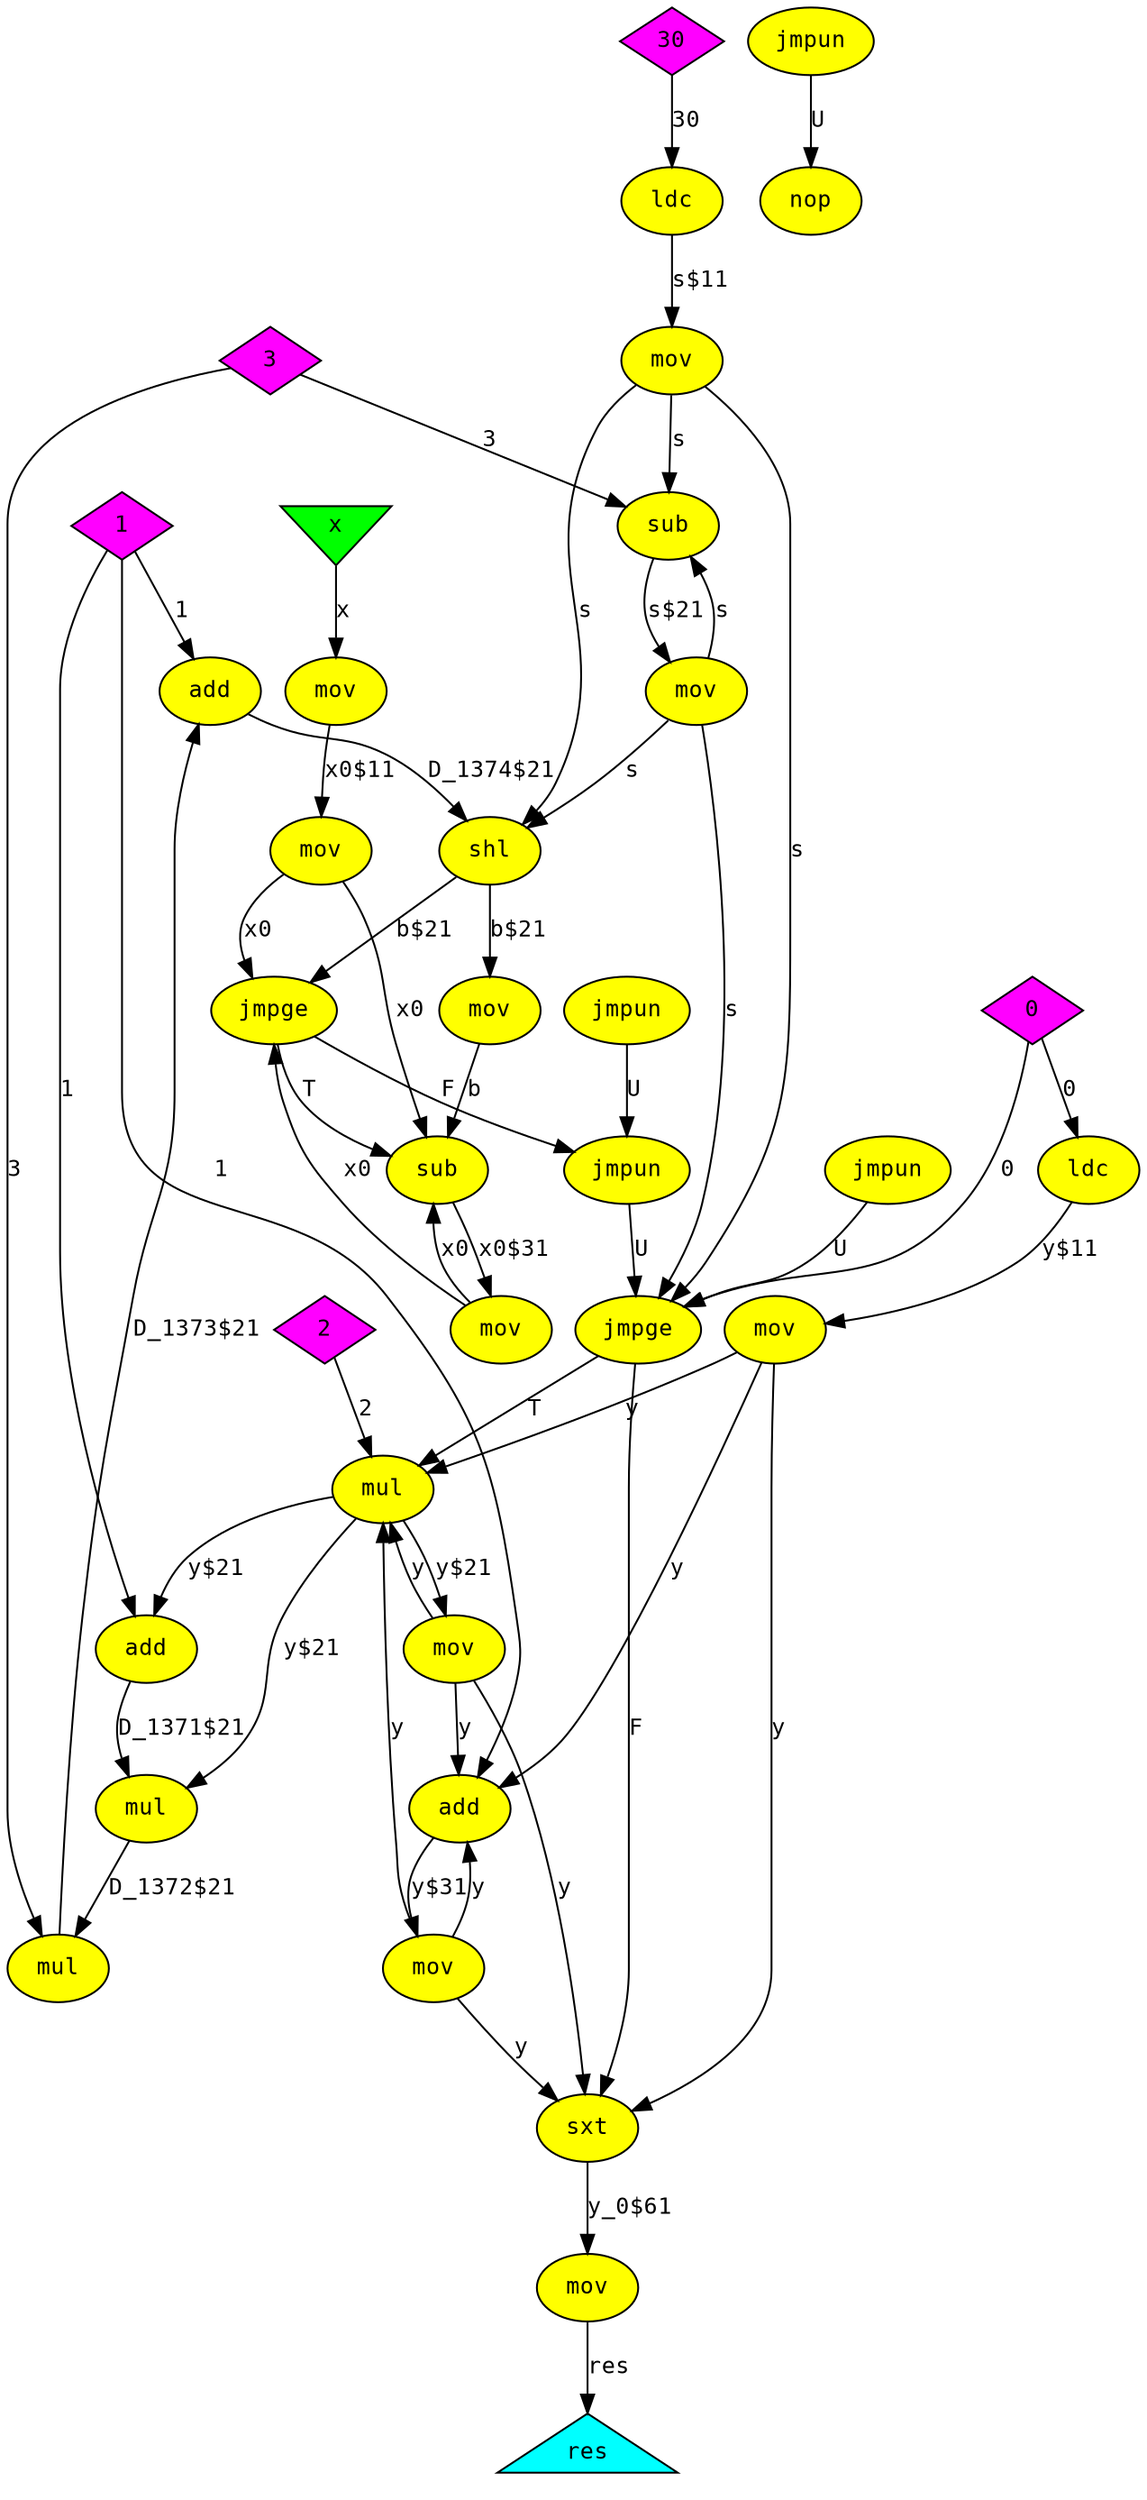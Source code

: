 digraph icbrt
{
  graph [rankdir="TB", nodesep = "0.175"];
  node [fontname="Courier", fontsize="12", style="filled"];
  edge [fontname="Courier", fontsize="12"];

  add_11  [label="add", ntype="operation", argix="-1", dataspec="na", bb="2", shape="ellipse", fillcolor="yellow"];
  add_19  [label="add", ntype="operation", argix="-1", dataspec="na", bb="3", shape="ellipse", fillcolor="yellow"];
  add_8  [label="add", ntype="operation", argix="-1", dataspec="na", bb="2", shape="ellipse", fillcolor="yellow"];
  cnst0  [label="0", ntype="constant", argix="-1", dataspec="u32", bb="-1", shape="diamond", fillcolor="magenta"];
  cnst1  [label="1", ntype="constant", argix="-1", dataspec="u32", bb="-1", shape="diamond", fillcolor="magenta"];
  cnst2  [label="2", ntype="constant", argix="-1", dataspec="u32", bb="-1", shape="diamond", fillcolor="magenta"];
  cnst3  [label="3", ntype="constant", argix="-1", dataspec="u32", bb="-1", shape="diamond", fillcolor="magenta"];
  cnst30  [label="30", ntype="constant", argix="-1", dataspec="s32", bb="-1", shape="diamond", fillcolor="magenta"];
  jmpge_17  [label="jmpge", ntype="operation", argix="-1", dataspec="na", bb="2", shape="ellipse", fillcolor="yellow"];
  jmpge_24  [label="jmpge", ntype="operation", argix="-1", dataspec="na", bb="5", shape="ellipse", fillcolor="yellow"];
  jmpun_22  [label="jmpun", ntype="operation", argix="-1", dataspec="na", bb="3", shape="ellipse", fillcolor="yellow"];
  jmpun_23  [label="jmpun", ntype="operation", argix="-1", dataspec="na", bb="4", shape="ellipse", fillcolor="yellow"];
  jmpun_27  [label="jmpun", ntype="operation", argix="-1", dataspec="na", bb="6", shape="ellipse", fillcolor="yellow"];
  jmpun_6  [label="jmpun", ntype="operation", argix="-1", dataspec="na", bb="1", shape="ellipse", fillcolor="yellow"];
  ldc_0  [label="ldc", ntype="operation", argix="-1", dataspec="na", bb="1", shape="ellipse", fillcolor="yellow"];
  ldc_1  [label="ldc", ntype="operation", argix="-1", dataspec="na", bb="1", shape="ellipse", fillcolor="yellow"];
  mov_14  [label="mov", ntype="operation", argix="-1", dataspec="na", bb="2", shape="ellipse", fillcolor="yellow"];
  mov_15  [label="mov", ntype="operation", argix="-1", dataspec="na", bb="2", shape="ellipse", fillcolor="yellow"];
  mov_16  [label="mov", ntype="operation", argix="-1", dataspec="na", bb="2", shape="ellipse", fillcolor="yellow"];
  mov_2  [label="mov", ntype="operation", argix="-1", dataspec="na", bb="1", shape="ellipse", fillcolor="yellow"];
  mov_20  [label="mov", ntype="operation", argix="-1", dataspec="na", bb="3", shape="ellipse", fillcolor="yellow"];
  mov_21  [label="mov", ntype="operation", argix="-1", dataspec="na", bb="3", shape="ellipse", fillcolor="yellow"];
  mov_26  [label="mov", ntype="operation", argix="-1", dataspec="na", bb="6", shape="ellipse", fillcolor="yellow"];
  mov_3  [label="mov", ntype="operation", argix="-1", dataspec="na", bb="1", shape="ellipse", fillcolor="yellow"];
  mov_4  [label="mov", ntype="operation", argix="-1", dataspec="na", bb="1", shape="ellipse", fillcolor="yellow"];
  mov_5  [label="mov", ntype="operation", argix="-1", dataspec="na", bb="1", shape="ellipse", fillcolor="yellow"];
  mul_10  [label="mul", ntype="operation", argix="-1", dataspec="na", bb="2", shape="ellipse", fillcolor="yellow"];
  mul_7  [label="mul", ntype="operation", argix="-1", dataspec="na", bb="2", shape="ellipse", fillcolor="yellow"];
  mul_9  [label="mul", ntype="operation", argix="-1", dataspec="na", bb="2", shape="ellipse", fillcolor="yellow"];
  nop_28  [label="nop", ntype="operation", argix="-1", dataspec="na", bb="7", shape="ellipse", fillcolor="yellow"];
  res  [label="res", ntype="outvar", argix="0", dataspec="s32", bb="-1", shape="triangle", fillcolor="cyan"];
  shl_12  [label="shl", ntype="operation", argix="-1", dataspec="na", bb="2", shape="ellipse", fillcolor="yellow"];
  sub_13  [label="sub", ntype="operation", argix="-1", dataspec="na", bb="2", shape="ellipse", fillcolor="yellow"];
  sub_18  [label="sub", ntype="operation", argix="-1", dataspec="na", bb="3", shape="ellipse", fillcolor="yellow"];
  sxt_25  [label="sxt", ntype="operation", argix="-1", dataspec="na", bb="6", shape="ellipse", fillcolor="yellow"];
  x  [label="x", ntype="invar", argix="0", dataspec="u32", bb="-1", shape="invtriangle", fillcolor="green"];

  add_11 -> shl_12  [label="D_1374$21", etype="D", vtype="localvar", order="1", argix="-1", dataspec="u32"];
  add_19 -> mov_20  [label="y$31", etype="D", vtype="localvar", order="1", argix="-1", dataspec="u32"];
  add_8 -> mul_9  [label="D_1371$21", etype="D", vtype="localvar", order="1", argix="-1", dataspec="u32"];
  cnst0 -> jmpge_24  [label="0", etype="D", vtype="globalvar", order="2", argix="-1", dataspec="u32"];
  cnst0 -> ldc_1  [label="0", etype="D", vtype="globalvar", order="1", argix="-1", dataspec="u32"];
  cnst1 -> add_11  [label="1", etype="D", vtype="globalvar", order="2", argix="-1", dataspec="u32"];
  cnst1 -> add_19  [label="1", etype="D", vtype="globalvar", order="2", argix="-1", dataspec="u32"];
  cnst1 -> add_8  [label="1", etype="D", vtype="globalvar", order="2", argix="-1", dataspec="u32"];
  cnst2 -> mul_7  [label="2", etype="D", vtype="globalvar", order="2", argix="-1", dataspec="u32"];
  cnst30 -> ldc_0  [label="30", etype="D", vtype="globalvar", order="1", argix="-1", dataspec="s32"];
  cnst3 -> mul_10  [label="3", etype="D", vtype="globalvar", order="2", argix="-1", dataspec="u32"];
  cnst3 -> sub_13  [label="3", etype="D", vtype="globalvar", order="2", argix="-1", dataspec="u32"];
  jmpge_17 -> jmpun_23  [label="F", etype="F", order="2", argix="-1", dataspec="u1"];
  jmpge_17 -> sub_18  [label="T", etype="T", order="1", argix="-1", dataspec="u1"];
  jmpge_24 -> mul_7  [label="T", etype="T", order="1", argix="-1", dataspec="u1"];
  jmpge_24 -> sxt_25  [label="F", etype="F", order="2", argix="-1", dataspec="u1"];
  jmpun_22 -> jmpun_23  [label="U", etype="U", order="1", argix="-1", dataspec="u1"];
  jmpun_23 -> jmpge_24  [label="U", etype="U", order="1", argix="-1", dataspec="u1"];
  jmpun_27 -> nop_28  [label="U", etype="U", order="1", argix="-1", dataspec="u1"];
  jmpun_6 -> jmpge_24  [label="U", etype="U", order="1", argix="-1", dataspec="u1"];
  ldc_0 -> mov_3  [label="s$11", etype="D", vtype="localvar", order="1", argix="-1", dataspec="s32"];
  ldc_1 -> mov_4  [label="y$11", etype="D", vtype="localvar", order="1", argix="-1", dataspec="u32"];
  mov_14 -> jmpge_24  [label="s", etype="D", vtype="localvar", order="1", argix="-1", dataspec="s32"];
  mov_14 -> shl_12  [label="s", etype="D", vtype="localvar", order="2", argix="-1", dataspec="s32"];
  mov_14 -> sub_13  [label="s", etype="D", vtype="localvar", order="1", argix="-1", dataspec="s32"];
  mov_15 -> add_19  [label="y", etype="D", vtype="localvar", order="1", argix="-1", dataspec="u32"];
  mov_15 -> mul_7  [label="y", etype="D", vtype="localvar", order="1", argix="-1", dataspec="u32"];
  mov_15 -> sxt_25  [label="y", etype="D", vtype="localvar", order="1", argix="-1", dataspec="u32"];
  mov_16 -> sub_18  [label="b", etype="D", vtype="localvar", order="2", argix="-1", dataspec="u32"];
  mov_20 -> add_19  [label="y", etype="D", vtype="localvar", order="1", argix="-1", dataspec="u32"];
  mov_20 -> mul_7  [label="y", etype="D", vtype="localvar", order="1", argix="-1", dataspec="u32"];
  mov_20 -> sxt_25  [label="y", etype="D", vtype="localvar", order="1", argix="-1", dataspec="u32"];
  mov_21 -> jmpge_17  [label="x0", etype="D", vtype="localvar", order="1", argix="-1", dataspec="u32"];
  mov_21 -> sub_18  [label="x0", etype="D", vtype="localvar", order="1", argix="-1", dataspec="u32"];
  mov_26 -> res  [label="res", etype="D", vtype="outarg", order="1", argix="-1", dataspec="s32"];
  mov_2 -> mov_5  [label="x0$11", etype="D", vtype="localvar", order="1", argix="-1", dataspec="u32"];
  mov_3 -> jmpge_24  [label="s", etype="D", vtype="localvar", order="1", argix="-1", dataspec="s32"];
  mov_3 -> shl_12  [label="s", etype="D", vtype="localvar", order="2", argix="-1", dataspec="s32"];
  mov_3 -> sub_13  [label="s", etype="D", vtype="localvar", order="1", argix="-1", dataspec="s32"];
  mov_4 -> add_19  [label="y", etype="D", vtype="localvar", order="1", argix="-1", dataspec="u32"];
  mov_4 -> mul_7  [label="y", etype="D", vtype="localvar", order="1", argix="-1", dataspec="u32"];
  mov_4 -> sxt_25  [label="y", etype="D", vtype="localvar", order="1", argix="-1", dataspec="u32"];
  mov_5 -> jmpge_17  [label="x0", etype="D", vtype="localvar", order="1", argix="-1", dataspec="u32"];
  mov_5 -> sub_18  [label="x0", etype="D", vtype="localvar", order="1", argix="-1", dataspec="u32"];
  mul_10 -> add_11  [label="D_1373$21", etype="D", vtype="localvar", order="1", argix="-1", dataspec="u32"];
  mul_7 -> add_8  [label="y$21", etype="D", vtype="localvar", order="1", argix="-1", dataspec="u32"];
  mul_7 -> mov_15  [label="y$21", etype="D", vtype="localvar", order="1", argix="-1", dataspec="u32"];
  mul_7 -> mul_9  [label="y$21", etype="D", vtype="localvar", order="2", argix="-1", dataspec="u32"];
  mul_9 -> mul_10  [label="D_1372$21", etype="D", vtype="localvar", order="1", argix="-1", dataspec="u32"];
  shl_12 -> jmpge_17  [label="b$21", etype="D", vtype="localvar", order="2", argix="-1", dataspec="u32"];
  shl_12 -> mov_16  [label="b$21", etype="D", vtype="localvar", order="1", argix="-1", dataspec="u32"];
  sub_13 -> mov_14  [label="s$21", etype="D", vtype="localvar", order="1", argix="-1", dataspec="s32"];
  sub_18 -> mov_21  [label="x0$31", etype="D", vtype="localvar", order="1", argix="-1", dataspec="u32"];
  sxt_25 -> mov_26  [label="y_0$61", etype="D", vtype="localvar", order="1", argix="-1", dataspec="s32"];
  x -> mov_2  [label="x", etype="D", vtype="inarg", order="1", argix="-1", dataspec="u32"];

}
